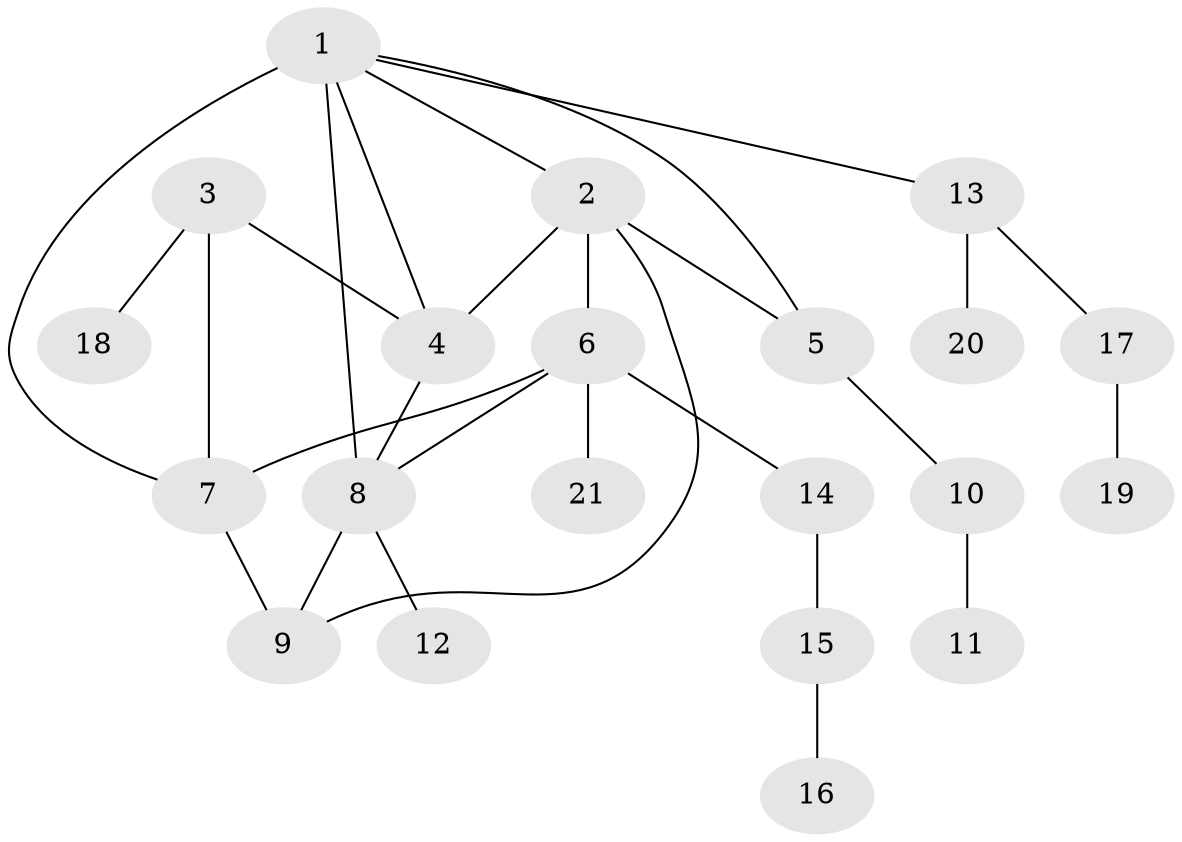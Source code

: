 // original degree distribution, {11: 0.02040816326530612, 3: 0.14285714285714285, 6: 0.061224489795918366, 5: 0.061224489795918366, 7: 0.02040816326530612, 4: 0.02040816326530612, 1: 0.5306122448979592, 2: 0.14285714285714285}
// Generated by graph-tools (version 1.1) at 2025/52/03/04/25 22:52:46]
// undirected, 21 vertices, 28 edges
graph export_dot {
  node [color=gray90,style=filled];
  1;
  2;
  3;
  4;
  5;
  6;
  7;
  8;
  9;
  10;
  11;
  12;
  13;
  14;
  15;
  16;
  17;
  18;
  19;
  20;
  21;
  1 -- 2 [weight=1.0];
  1 -- 4 [weight=1.0];
  1 -- 5 [weight=1.0];
  1 -- 7 [weight=1.0];
  1 -- 8 [weight=5.0];
  1 -- 13 [weight=1.0];
  2 -- 4 [weight=1.0];
  2 -- 5 [weight=2.0];
  2 -- 6 [weight=2.0];
  2 -- 9 [weight=1.0];
  3 -- 4 [weight=1.0];
  3 -- 7 [weight=3.0];
  3 -- 18 [weight=1.0];
  4 -- 8 [weight=1.0];
  5 -- 10 [weight=1.0];
  6 -- 7 [weight=1.0];
  6 -- 8 [weight=1.0];
  6 -- 14 [weight=1.0];
  6 -- 21 [weight=1.0];
  7 -- 9 [weight=1.0];
  8 -- 9 [weight=1.0];
  8 -- 12 [weight=1.0];
  10 -- 11 [weight=1.0];
  13 -- 17 [weight=1.0];
  13 -- 20 [weight=3.0];
  14 -- 15 [weight=1.0];
  15 -- 16 [weight=1.0];
  17 -- 19 [weight=1.0];
}
